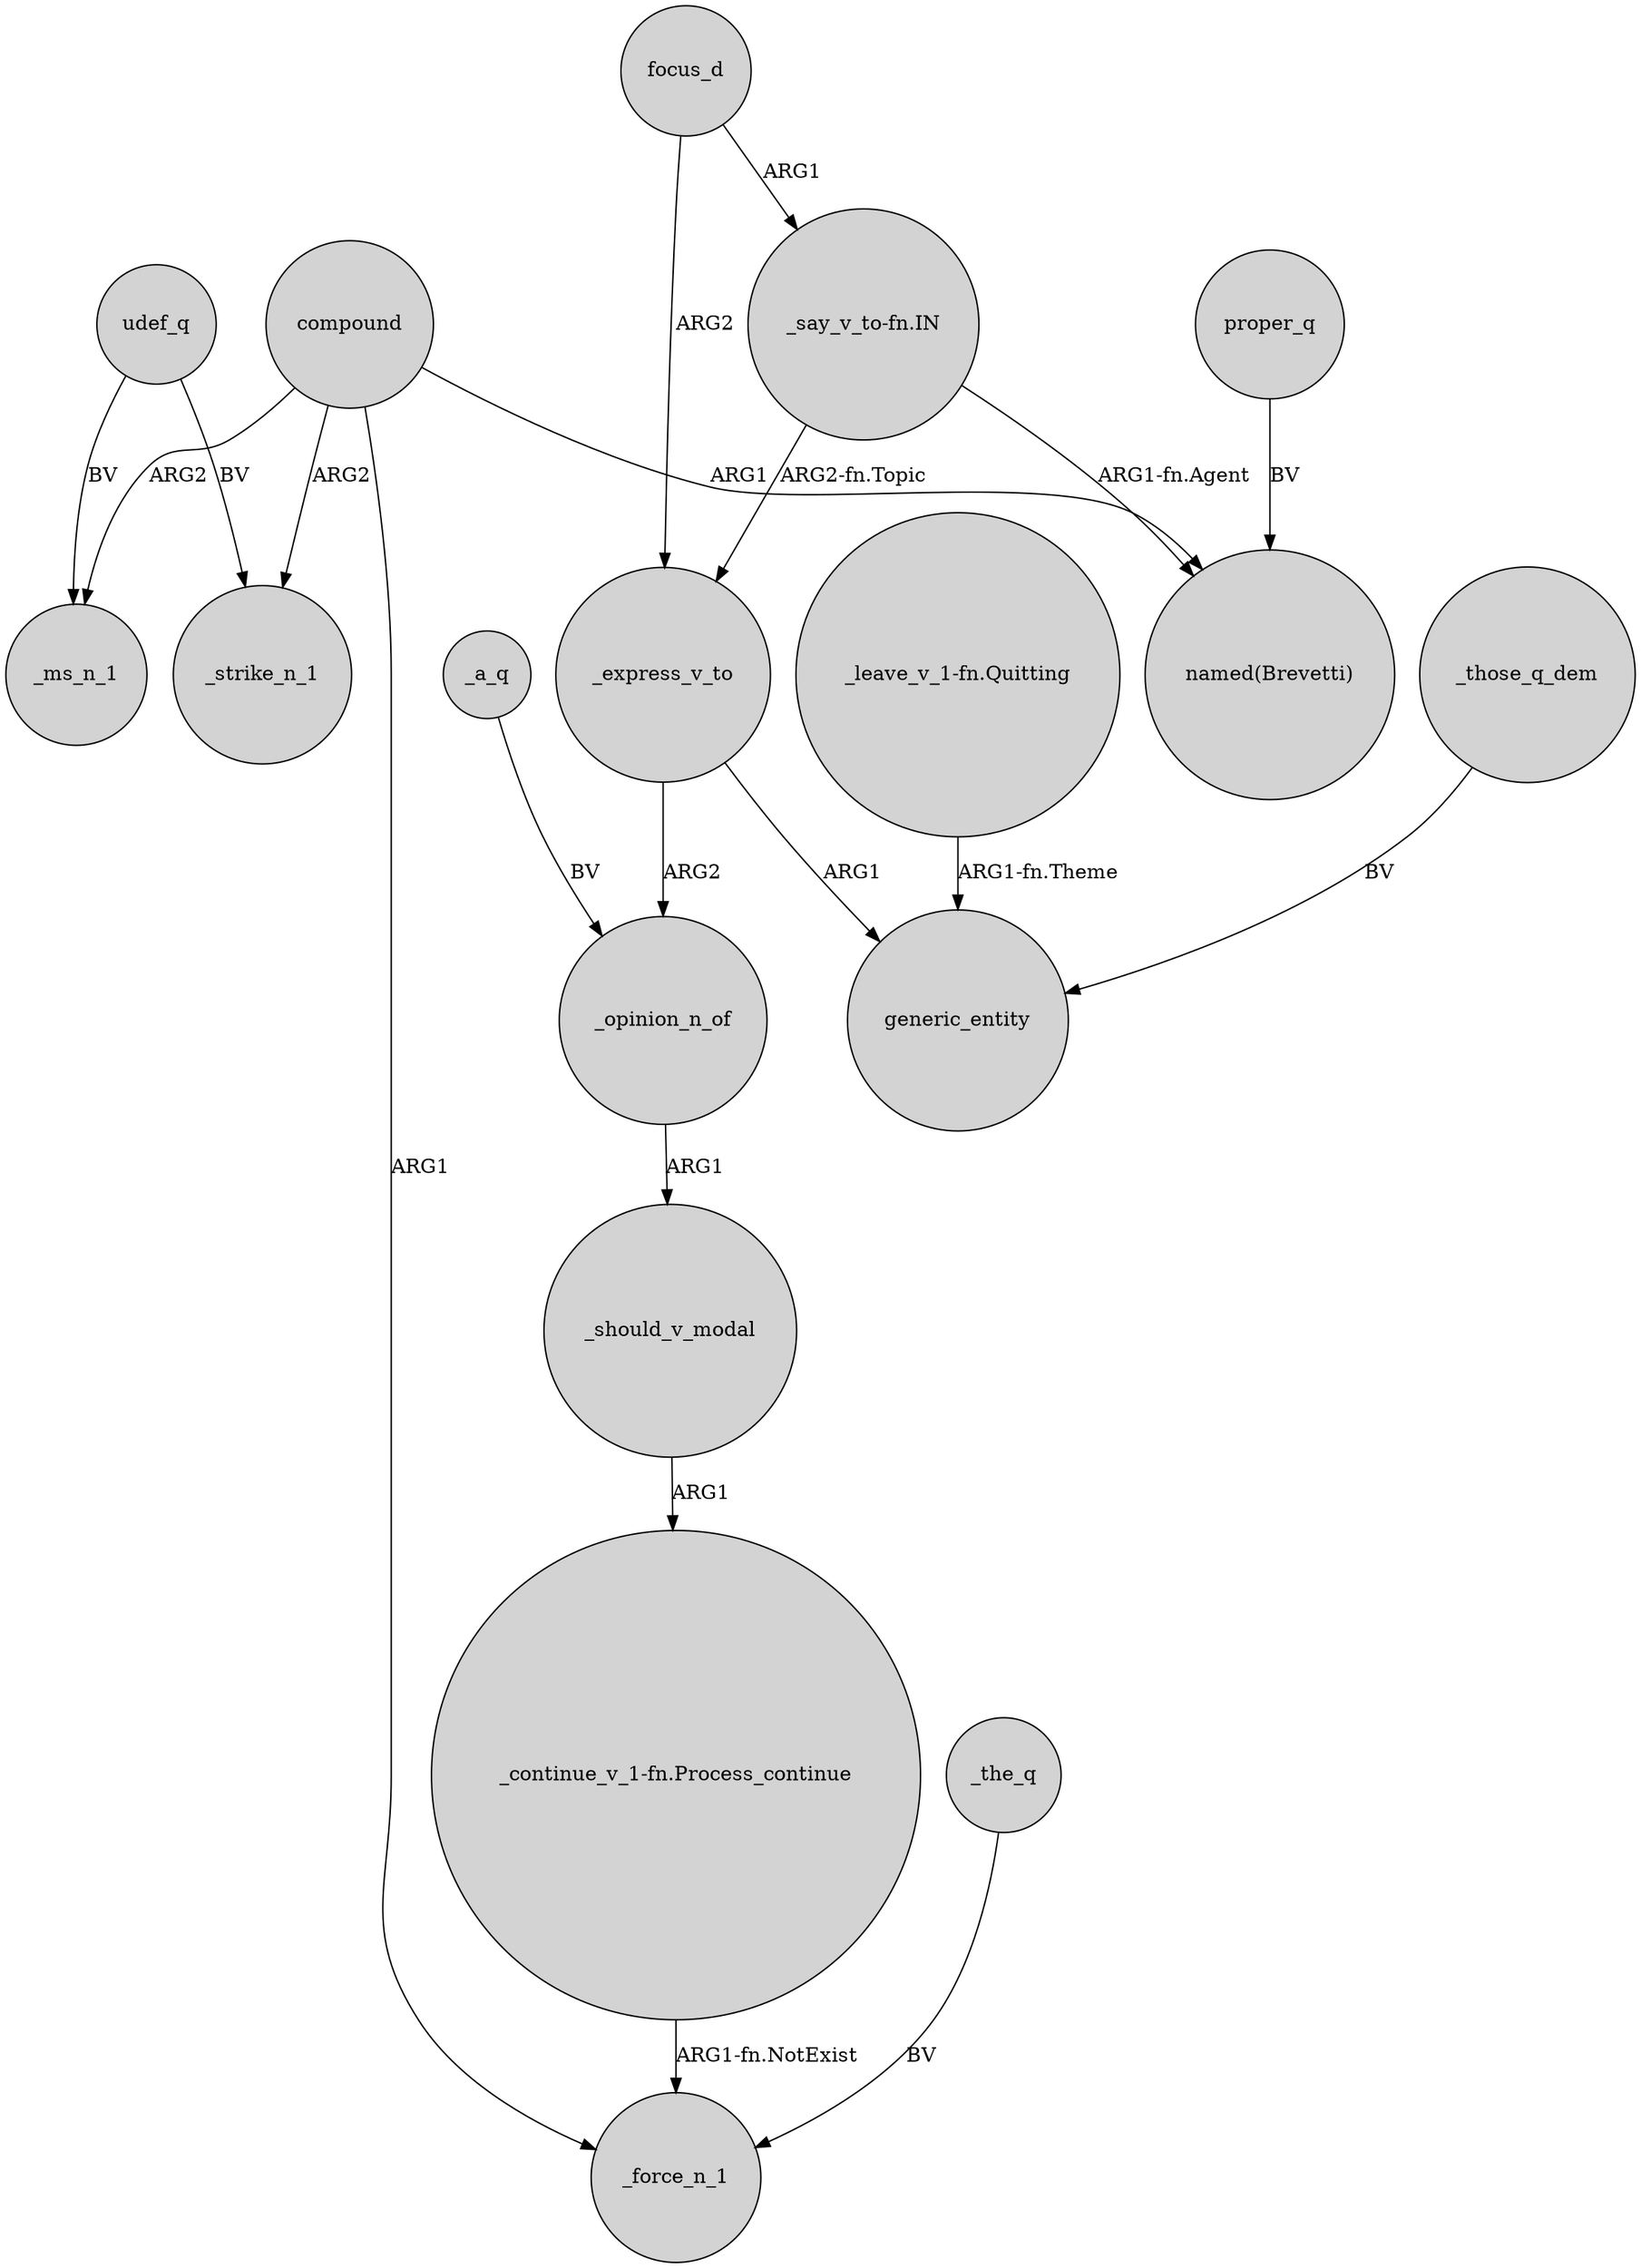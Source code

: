 digraph {
	node [shape=circle style=filled]
	udef_q -> _strike_n_1 [label=BV]
	_opinion_n_of -> _should_v_modal [label=ARG1]
	compound -> _force_n_1 [label=ARG1]
	_a_q -> _opinion_n_of [label=BV]
	_express_v_to -> _opinion_n_of [label=ARG2]
	proper_q -> "named(Brevetti)" [label=BV]
	"_say_v_to-fn.IN" -> "named(Brevetti)" [label="ARG1-fn.Agent"]
	compound -> _ms_n_1 [label=ARG2]
	_express_v_to -> generic_entity [label=ARG1]
	_should_v_modal -> "_continue_v_1-fn.Process_continue" [label=ARG1]
	udef_q -> _ms_n_1 [label=BV]
	compound -> "named(Brevetti)" [label=ARG1]
	compound -> _strike_n_1 [label=ARG2]
	"_leave_v_1-fn.Quitting" -> generic_entity [label="ARG1-fn.Theme"]
	"_say_v_to-fn.IN" -> _express_v_to [label="ARG2-fn.Topic"]
	focus_d -> _express_v_to [label=ARG2]
	"_continue_v_1-fn.Process_continue" -> _force_n_1 [label="ARG1-fn.NotExist"]
	_the_q -> _force_n_1 [label=BV]
	_those_q_dem -> generic_entity [label=BV]
	focus_d -> "_say_v_to-fn.IN" [label=ARG1]
}
